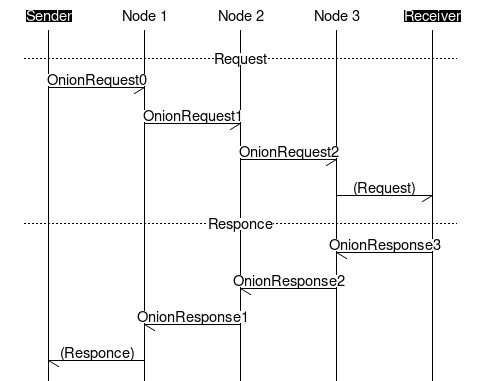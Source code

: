 msc {
    hscale="0.8";

    tx [ label="Sender", textcolor=white, textbgcolor=black ],
    n1 [ label="Node 1", linecolor=black ],
    n2 [ label="Node 2", linecolor=black ],
    n3 [ label="Node 3", linecolor=black ],
    rx [ label="Receiver", textcolor=white, textbgcolor=black ];

    |||;
    --- [ label="Request" ];

    tx -> n1 [ label="OnionRequest0" ];
    n1 -> n2 [ label="OnionRequest1" ];
    n2 -> n3 [ label="OnionRequest2" ];
    n3 -> rx [ label="(Request)" ];

    --- [ label="Responce" ];

    rx -> n3 [ label="OnionResponse3" ];
    n3 -> n2 [ label="OnionResponse2" ];
    n2 -> n1 [ label="OnionResponse1" ];
    n1 -> tx [ label="(Responce)" ];
}

